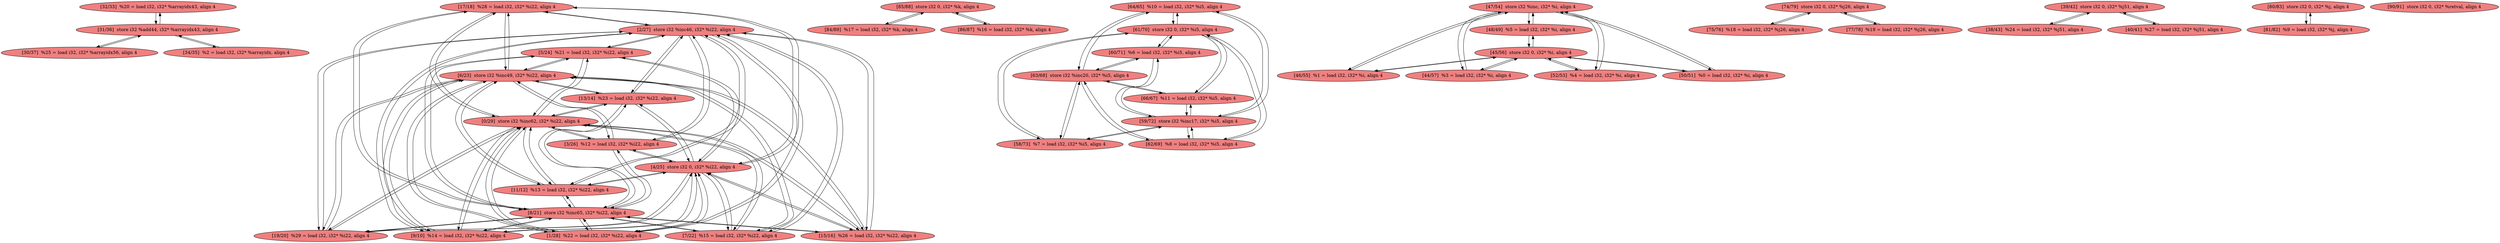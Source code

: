 
digraph G {


node89 [fillcolor=lightcoral,label="[32/33]  %20 = load i32, i32* %arrayidx43, align 4",shape=ellipse,style=filled ]
node88 [fillcolor=lightcoral,label="[17/18]  %28 = load i32, i32* %i22, align 4",shape=ellipse,style=filled ]
node87 [fillcolor=lightcoral,label="[1/28]  %22 = load i32, i32* %i22, align 4",shape=ellipse,style=filled ]
node84 [fillcolor=lightcoral,label="[9/10]  %14 = load i32, i32* %i22, align 4",shape=ellipse,style=filled ]
node83 [fillcolor=lightcoral,label="[85/88]  store i32 0, i32* %k, align 4",shape=ellipse,style=filled ]
node82 [fillcolor=lightcoral,label="[19/20]  %29 = load i32, i32* %i22, align 4",shape=ellipse,style=filled ]
node60 [fillcolor=lightcoral,label="[64/65]  %10 = load i32, i32* %i5, align 4",shape=ellipse,style=filled ]
node58 [fillcolor=lightcoral,label="[47/54]  store i32 %inc, i32* %i, align 4",shape=ellipse,style=filled ]
node55 [fillcolor=lightcoral,label="[74/79]  store i32 0, i32* %j26, align 4",shape=ellipse,style=filled ]
node66 [fillcolor=lightcoral,label="[61/70]  store i32 0, i32* %i5, align 4",shape=ellipse,style=filled ]
node85 [fillcolor=lightcoral,label="[7/22]  %15 = load i32, i32* %i22, align 4",shape=ellipse,style=filled ]
node54 [fillcolor=lightcoral,label="[62/69]  %8 = load i32, i32* %i5, align 4",shape=ellipse,style=filled ]
node59 [fillcolor=lightcoral,label="[39/42]  store i32 0, i32* %j51, align 4",shape=ellipse,style=filled ]
node53 [fillcolor=lightcoral,label="[48/49]  %5 = load i32, i32* %i, align 4",shape=ellipse,style=filled ]
node77 [fillcolor=lightcoral,label="[31/36]  store i32 %add44, i32* %arrayidx43, align 4",shape=ellipse,style=filled ]
node52 [fillcolor=lightcoral,label="[58/73]  %7 = load i32, i32* %i5, align 4",shape=ellipse,style=filled ]
node47 [fillcolor=lightcoral,label="[15/16]  %26 = load i32, i32* %i22, align 4",shape=ellipse,style=filled ]
node61 [fillcolor=lightcoral,label="[11/12]  %13 = load i32, i32* %i22, align 4",shape=ellipse,style=filled ]
node79 [fillcolor=lightcoral,label="[66/67]  %11 = load i32, i32* %i5, align 4",shape=ellipse,style=filled ]
node80 [fillcolor=lightcoral,label="[2/27]  store i32 %inc46, i32* %i22, align 4",shape=ellipse,style=filled ]
node67 [fillcolor=lightcoral,label="[84/89]  %17 = load i32, i32* %k, align 4",shape=ellipse,style=filled ]
node49 [fillcolor=lightcoral,label="[38/43]  %24 = load i32, i32* %j51, align 4",shape=ellipse,style=filled ]
node90 [fillcolor=lightcoral,label="[46/55]  %1 = load i32, i32* %i, align 4",shape=ellipse,style=filled ]
node86 [fillcolor=lightcoral,label="[75/76]  %18 = load i32, i32* %j26, align 4",shape=ellipse,style=filled ]
node75 [fillcolor=lightcoral,label="[3/26]  %12 = load i32, i32* %i22, align 4",shape=ellipse,style=filled ]
node57 [fillcolor=lightcoral,label="[80/83]  store i32 0, i32* %j, align 4",shape=ellipse,style=filled ]
node50 [fillcolor=lightcoral,label="[13/14]  %23 = load i32, i32* %i22, align 4",shape=ellipse,style=filled ]
node91 [fillcolor=lightcoral,label="[5/24]  %21 = load i32, i32* %i22, align 4",shape=ellipse,style=filled ]
node51 [fillcolor=lightcoral,label="[44/57]  %3 = load i32, i32* %i, align 4",shape=ellipse,style=filled ]
node62 [fillcolor=lightcoral,label="[81/82]  %9 = load i32, i32* %j, align 4",shape=ellipse,style=filled ]
node68 [fillcolor=lightcoral,label="[45/56]  store i32 0, i32* %i, align 4",shape=ellipse,style=filled ]
node63 [fillcolor=lightcoral,label="[52/53]  %4 = load i32, i32* %i, align 4",shape=ellipse,style=filled ]
node72 [fillcolor=lightcoral,label="[77/78]  %19 = load i32, i32* %j26, align 4",shape=ellipse,style=filled ]
node73 [fillcolor=lightcoral,label="[8/21]  store i32 %inc65, i32* %i22, align 4",shape=ellipse,style=filled ]
node64 [fillcolor=lightcoral,label="[59/72]  store i32 %inc17, i32* %i5, align 4",shape=ellipse,style=filled ]
node65 [fillcolor=lightcoral,label="[63/68]  store i32 %inc20, i32* %i5, align 4",shape=ellipse,style=filled ]
node48 [fillcolor=lightcoral,label="[30/37]  %25 = load i32, i32* %arrayidx56, align 4",shape=ellipse,style=filled ]
node70 [fillcolor=lightcoral,label="[50/51]  %0 = load i32, i32* %i, align 4",shape=ellipse,style=filled ]
node71 [fillcolor=lightcoral,label="[86/87]  %16 = load i32, i32* %k, align 4",shape=ellipse,style=filled ]
node74 [fillcolor=lightcoral,label="[4/25]  store i32 0, i32* %i22, align 4",shape=ellipse,style=filled ]
node56 [fillcolor=lightcoral,label="[60/71]  %6 = load i32, i32* %i5, align 4",shape=ellipse,style=filled ]
node46 [fillcolor=lightcoral,label="[0/29]  store i32 %inc62, i32* %i22, align 4",shape=ellipse,style=filled ]
node76 [fillcolor=lightcoral,label="[40/41]  %27 = load i32, i32* %j51, align 4",shape=ellipse,style=filled ]
node78 [fillcolor=lightcoral,label="[90/91]  store i32 0, i32* %retval, align 4",shape=ellipse,style=filled ]
node69 [fillcolor=lightcoral,label="[34/35]  %2 = load i32, i32* %arrayidx, align 4",shape=ellipse,style=filled ]
node81 [fillcolor=lightcoral,label="[6/23]  store i32 %inc49, i32* %i22, align 4",shape=ellipse,style=filled ]

node82->node73 [ ]
node46->node82 [ ]
node46->node88 [ ]
node88->node46 [ ]
node63->node58 [ ]
node87->node80 [ ]
node74->node61 [ ]
node65->node54 [ ]
node70->node58 [ ]
node91->node73 [ ]
node52->node66 [ ]
node68->node53 [ ]
node53->node68 [ ]
node63->node68 [ ]
node53->node58 [ ]
node77->node48 [ ]
node46->node50 [ ]
node84->node46 [ ]
node46->node87 [ ]
node73->node91 [ ]
node58->node51 [ ]
node74->node88 [ ]
node60->node64 [ ]
node88->node81 [ ]
node58->node53 [ ]
node79->node65 [ ]
node60->node65 [ ]
node81->node84 [ ]
node68->node90 [ ]
node80->node82 [ ]
node65->node52 [ ]
node58->node70 [ ]
node71->node83 [ ]
node46->node75 [ ]
node85->node74 [ ]
node74->node85 [ ]
node91->node74 [ ]
node54->node64 [ ]
node74->node75 [ ]
node75->node74 [ ]
node84->node81 [ ]
node50->node81 [ ]
node50->node74 [ ]
node58->node63 [ ]
node66->node79 [ ]
node51->node68 [ ]
node46->node61 [ ]
node68->node51 [ ]
node47->node73 [ ]
node73->node82 [ ]
node81->node88 [ ]
node90->node58 [ ]
node81->node91 [ ]
node61->node46 [ ]
node50->node46 [ ]
node67->node83 [ ]
node64->node60 [ ]
node65->node60 [ ]
node85->node46 [ ]
node81->node75 [ ]
node82->node81 [ ]
node83->node67 [ ]
node75->node80 [ ]
node74->node47 [ ]
node85->node81 [ ]
node80->node88 [ ]
node80->node61 [ ]
node80->node75 [ ]
node54->node65 [ ]
node64->node54 [ ]
node90->node68 [ ]
node75->node81 [ ]
node79->node64 [ ]
node84->node80 [ ]
node75->node46 [ ]
node55->node86 [ ]
node48->node77 [ ]
node84->node74 [ ]
node86->node55 [ ]
node61->node74 [ ]
node74->node82 [ ]
node88->node73 [ ]
node74->node87 [ ]
node73->node84 [ ]
node84->node73 [ ]
node87->node74 [ ]
node58->node90 [ ]
node60->node66 [ ]
node81->node61 [ ]
node74->node84 [ ]
node81->node47 [ ]
node66->node52 [ ]
node46->node84 [ ]
node51->node58 [ ]
node47->node74 [ ]
node66->node60 [ ]
node74->node50 [ ]
node68->node70 [ ]
node68->node63 [ ]
node81->node85 [ ]
node75->node73 [ ]
node77->node89 [ ]
node91->node80 [ ]
node73->node75 [ ]
node65->node56 [ ]
node56->node65 [ ]
node79->node66 [ ]
node69->node77 [ ]
node55->node72 [ ]
node61->node81 [ ]
node77->node69 [ ]
node57->node62 [ ]
node64->node52 [ ]
node52->node64 [ ]
node80->node84 [ ]
node72->node55 [ ]
node73->node61 [ ]
node85->node80 [ ]
node54->node66 [ ]
node80->node85 [ ]
node61->node73 [ ]
node46->node91 [ ]
node52->node65 [ ]
node64->node79 [ ]
node46->node85 [ ]
node64->node56 [ ]
node56->node64 [ ]
node61->node80 [ ]
node87->node46 [ ]
node70->node68 [ ]
node89->node77 [ ]
node46->node47 [ ]
node83->node71 [ ]
node66->node54 [ ]
node80->node91 [ ]
node85->node73 [ ]
node73->node85 [ ]
node82->node46 [ ]
node87->node81 [ ]
node91->node81 [ ]
node74->node91 [ ]
node76->node59 [ ]
node91->node46 [ ]
node73->node87 [ ]
node65->node79 [ ]
node80->node87 [ ]
node81->node50 [ ]
node73->node88 [ ]
node80->node50 [ ]
node82->node74 [ ]
node50->node80 [ ]
node80->node47 [ ]
node47->node80 [ ]
node88->node80 [ ]
node82->node80 [ ]
node87->node73 [ ]
node47->node81 [ ]
node73->node47 [ ]
node66->node56 [ ]
node62->node57 [ ]
node56->node66 [ ]
node81->node87 [ ]
node81->node82 [ ]
node59->node49 [ ]
node88->node74 [ ]
node59->node76 [ ]
node49->node59 [ ]
node73->node50 [ ]
node50->node73 [ ]
node47->node46 [ ]


}
